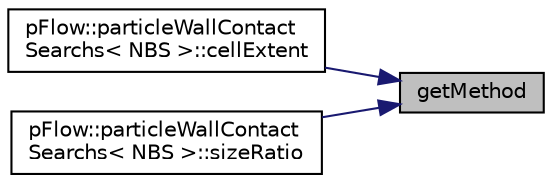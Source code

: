 digraph "getMethod"
{
 // LATEX_PDF_SIZE
  edge [fontname="Helvetica",fontsize="10",labelfontname="Helvetica",labelfontsize="10"];
  node [fontname="Helvetica",fontsize="10",shape=record];
  rankdir="RL";
  Node1 [label="getMethod",height=0.2,width=0.4,color="black", fillcolor="grey75", style="filled", fontcolor="black",tooltip=" "];
  Node1 -> Node2 [dir="back",color="midnightblue",fontsize="10",style="solid",fontname="Helvetica"];
  Node2 [label="pFlow::particleWallContact\lSearchs\< NBS \>::cellExtent",height=0.2,width=0.4,color="black", fillcolor="white", style="filled",URL="$classpFlow_1_1particleWallContactSearchs.html#a748d3747943bbf84d39510a8bdc41104",tooltip=" "];
  Node1 -> Node3 [dir="back",color="midnightblue",fontsize="10",style="solid",fontname="Helvetica"];
  Node3 [label="pFlow::particleWallContact\lSearchs\< NBS \>::sizeRatio",height=0.2,width=0.4,color="black", fillcolor="white", style="filled",URL="$classpFlow_1_1particleWallContactSearchs.html#ad1ad93b42f464226a809bea2125a356d",tooltip=" "];
}
